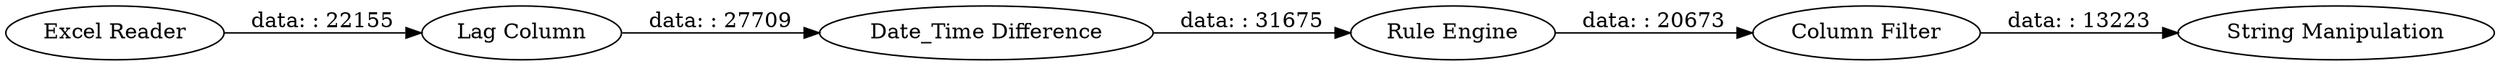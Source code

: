 digraph {
	"5419320079333838054_4" [label="Date_Time Difference"]
	"5419320079333838054_5" [label="Rule Engine"]
	"5419320079333838054_7" [label="String Manipulation"]
	"5419320079333838054_2" [label="Lag Column"]
	"5419320079333838054_6" [label="Column Filter"]
	"5419320079333838054_1" [label="Excel Reader"]
	"5419320079333838054_5" -> "5419320079333838054_6" [label="data: : 20673"]
	"5419320079333838054_1" -> "5419320079333838054_2" [label="data: : 22155"]
	"5419320079333838054_4" -> "5419320079333838054_5" [label="data: : 31675"]
	"5419320079333838054_2" -> "5419320079333838054_4" [label="data: : 27709"]
	"5419320079333838054_6" -> "5419320079333838054_7" [label="data: : 13223"]
	rankdir=LR
}

